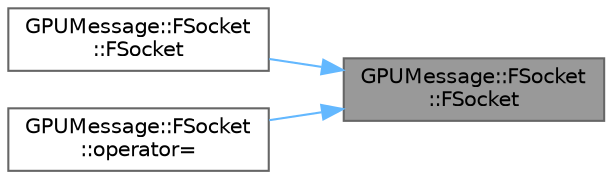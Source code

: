 digraph "GPUMessage::FSocket::FSocket"
{
 // INTERACTIVE_SVG=YES
 // LATEX_PDF_SIZE
  bgcolor="transparent";
  edge [fontname=Helvetica,fontsize=10,labelfontname=Helvetica,labelfontsize=10];
  node [fontname=Helvetica,fontsize=10,shape=box,height=0.2,width=0.4];
  rankdir="RL";
  Node1 [id="Node000001",label="GPUMessage::FSocket\l::FSocket",height=0.2,width=0.4,color="gray40", fillcolor="grey60", style="filled", fontcolor="black",tooltip=" "];
  Node1 -> Node2 [id="edge1_Node000001_Node000002",dir="back",color="steelblue1",style="solid",tooltip=" "];
  Node2 [id="Node000002",label="GPUMessage::FSocket\l::FSocket",height=0.2,width=0.4,color="grey40", fillcolor="white", style="filled",URL="$db/d5e/classGPUMessage_1_1FSocket.html#a67f44334bca97b5091daacfa92c86280",tooltip=" "];
  Node1 -> Node3 [id="edge2_Node000001_Node000003",dir="back",color="steelblue1",style="solid",tooltip=" "];
  Node3 [id="Node000003",label="GPUMessage::FSocket\l::operator=",height=0.2,width=0.4,color="grey40", fillcolor="white", style="filled",URL="$db/d5e/classGPUMessage_1_1FSocket.html#a3ec8b63becc6693cc3063dc41cdf2c13",tooltip=" "];
}
